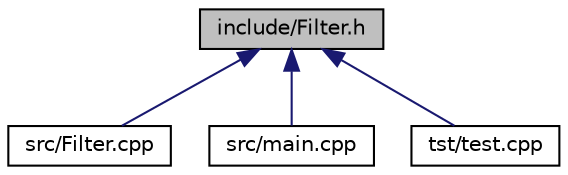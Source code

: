 digraph "include/Filter.h"
{
  edge [fontname="Helvetica",fontsize="10",labelfontname="Helvetica",labelfontsize="10"];
  node [fontname="Helvetica",fontsize="10",shape=record];
  Node2 [label="include/Filter.h",height=0.2,width=0.4,color="black", fillcolor="grey75", style="filled", fontcolor="black"];
  Node2 -> Node3 [dir="back",color="midnightblue",fontsize="10",style="solid"];
  Node3 [label="src/Filter.cpp",height=0.2,width=0.4,color="black", fillcolor="white", style="filled",URL="$Filter_8cpp.html"];
  Node2 -> Node4 [dir="back",color="midnightblue",fontsize="10",style="solid"];
  Node4 [label="src/main.cpp",height=0.2,width=0.4,color="black", fillcolor="white", style="filled",URL="$src_2main_8cpp.html"];
  Node2 -> Node5 [dir="back",color="midnightblue",fontsize="10",style="solid"];
  Node5 [label="tst/test.cpp",height=0.2,width=0.4,color="black", fillcolor="white", style="filled",URL="$test_8cpp.html"];
}
